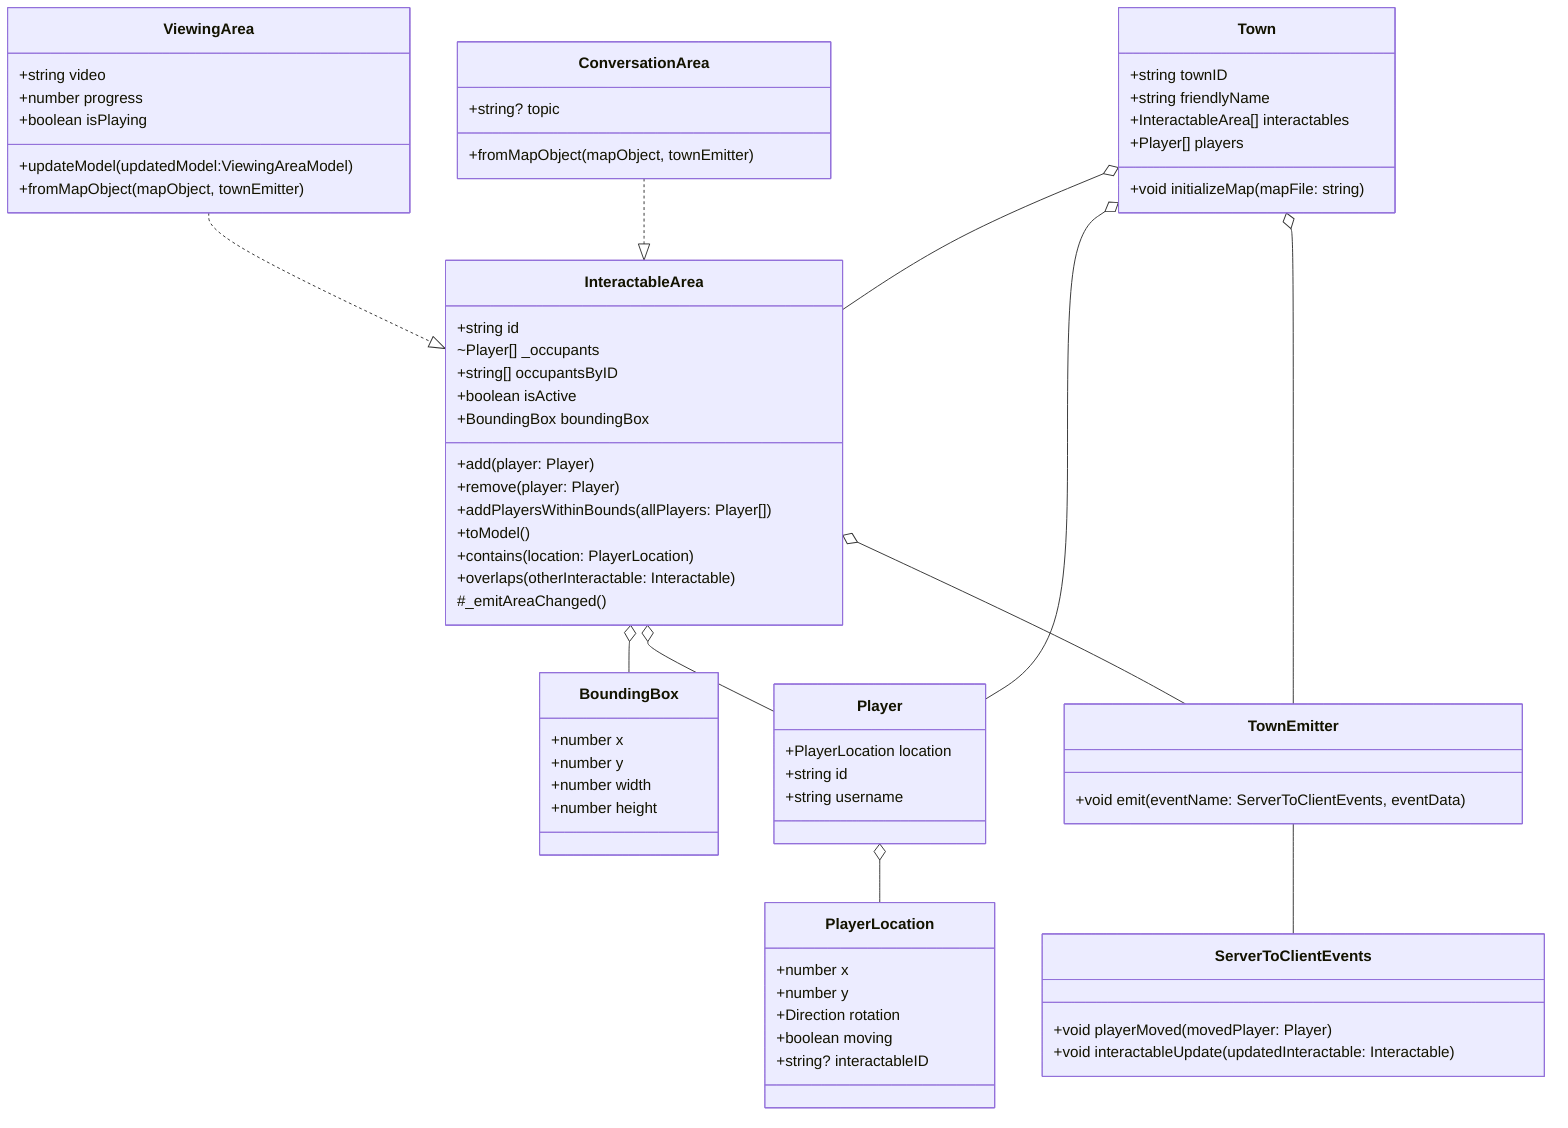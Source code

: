 classDiagram
   class InteractableArea {
       +string id
       ~Player[] _occupants
       +string[] occupantsByID
       +boolean isActive
       +BoundingBox boundingBox
       +add(player: Player)
       +remove(player: Player)
       +addPlayersWithinBounds(allPlayers: Player[])
       +toModel()
       +contains(location: PlayerLocation)
       +overlaps(otherInteractable: Interactable)
       #_emitAreaChanged()
   }

   class ViewingArea {
       +string video
       +number progress
       +boolean isPlaying
       +updateModel(updatedModel:ViewingAreaModel)
       +fromMapObject(mapObject, townEmitter)
   }

   class ConversationArea {
       +string? topic
       +fromMapObject(mapObject, townEmitter)
   }
   class BoundingBox {
       +number x
       +number y
       +number width
       +number height
   }
   class Player {
       +PlayerLocation location
       +string id
       +string username
   }
   class PlayerLocation {
       +number x
       +number y
       +Direction rotation
       +boolean moving
       +string? interactableID
   }
   class Town {
       +string townID
       +string friendlyName
       +InteractableArea[] interactables
       +Player[] players
       +void initializeMap(mapFile: string)
   }
   class TownEmitter {
       +void emit(eventName: ServerToClientEvents, eventData)
   }
   class ServerToClientEvents {
       +void playerMoved(movedPlayer: Player)
       +void interactableUpdate(updatedInteractable: Interactable)
   }
   ViewingArea ..|> InteractableArea
   ConversationArea ..|> InteractableArea
   InteractableArea o-- BoundingBox
   InteractableArea o-- Player
   InteractableArea o-- TownEmitter
   Player o-- PlayerLocation
   Town o-- Player
   Town o-- InteractableArea
   Town o-- TownEmitter
   TownEmitter -- ServerToClientEvents